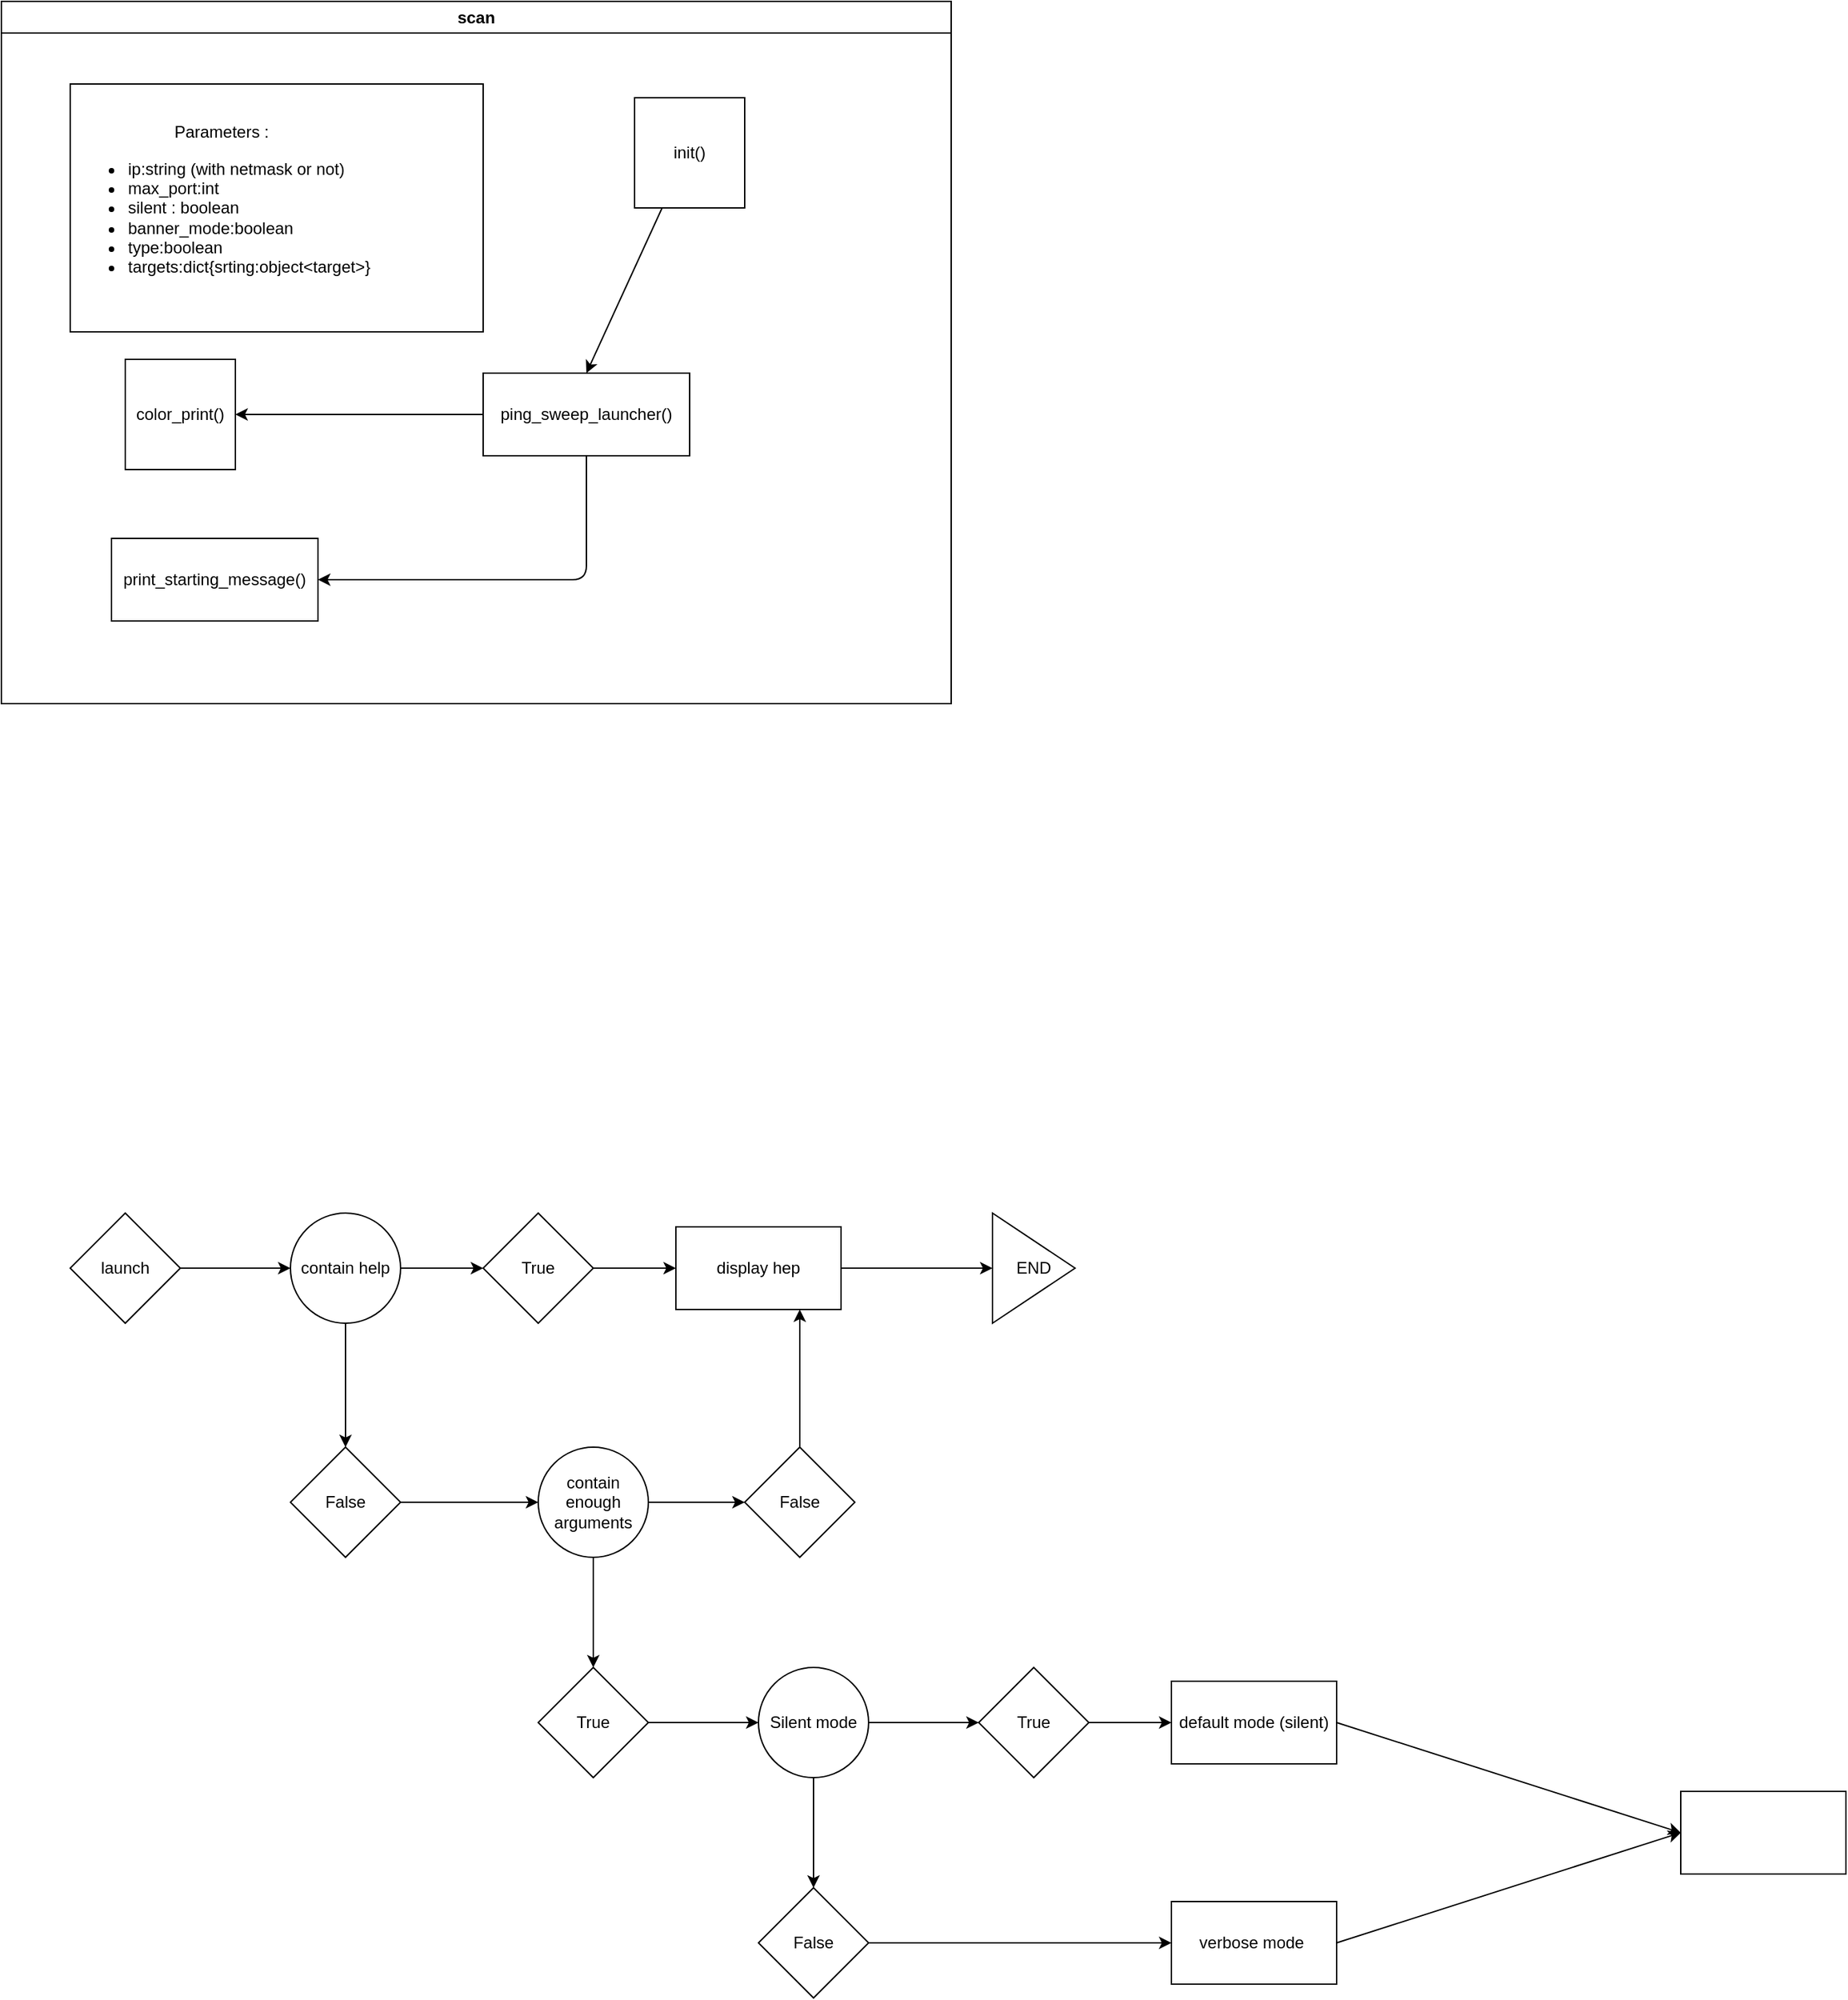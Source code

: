 <mxfile>
    <diagram id="x8KnJ6LP2lOn6D9XeXv0" name="Page-1">
        <mxGraphModel dx="323" dy="1284" grid="1" gridSize="10" guides="1" tooltips="1" connect="1" arrows="1" fold="1" page="1" pageScale="1" pageWidth="850" pageHeight="1100" math="0" shadow="0">
            <root>
                <mxCell id="0"/>
                <mxCell id="1" parent="0"/>
                <mxCell id="3" value="scan" style="swimlane;whiteSpace=wrap;html=1;" parent="1" vertex="1">
                    <mxGeometry x="20" y="-160" width="690" height="510" as="geometry"/>
                </mxCell>
                <mxCell id="52" value="&lt;div style=&quot;text-align: center;&quot;&gt;Parameters :&lt;/div&gt;&lt;ul&gt;&lt;li&gt;&lt;span style=&quot;&quot;&gt;ip:string (with netmask or not)&amp;nbsp;&amp;nbsp;&lt;/span&gt;&lt;/li&gt;&lt;li&gt;&lt;span style=&quot;&quot;&gt;max_port:int&amp;nbsp;&amp;nbsp;&lt;/span&gt;&lt;/li&gt;&lt;li&gt;&lt;span style=&quot;&quot;&gt;silent : boolean&lt;/span&gt;&lt;/li&gt;&lt;li&gt;&lt;span style=&quot;&quot;&gt;banner_mode:boolean&lt;/span&gt;&lt;/li&gt;&lt;li&gt;&lt;span style=&quot;&quot;&gt;type:boolean&lt;/span&gt;&lt;/li&gt;&lt;li style=&quot;&quot;&gt;&lt;span style=&quot;&quot;&gt;targets:dict{srting:object&amp;lt;target&amp;gt;}&lt;/span&gt;&lt;/li&gt;&lt;/ul&gt;" style="rounded=0;whiteSpace=wrap;html=1;align=left;" vertex="1" parent="3">
                    <mxGeometry x="50" y="60" width="300" height="180" as="geometry"/>
                </mxCell>
                <mxCell id="53" value="color_print()" style="whiteSpace=wrap;html=1;aspect=fixed;" vertex="1" parent="3">
                    <mxGeometry x="90" y="260" width="80" height="80" as="geometry"/>
                </mxCell>
                <mxCell id="55" value="print_starting_message()" style="rounded=0;whiteSpace=wrap;html=1;" vertex="1" parent="3">
                    <mxGeometry x="80" y="390" width="150" height="60" as="geometry"/>
                </mxCell>
                <mxCell id="59" style="edgeStyle=none;html=1;exitX=0;exitY=0.5;exitDx=0;exitDy=0;entryX=1;entryY=0.5;entryDx=0;entryDy=0;" edge="1" parent="3" source="56" target="53">
                    <mxGeometry relative="1" as="geometry"/>
                </mxCell>
                <mxCell id="61" style="edgeStyle=none;html=1;exitX=0.5;exitY=1;exitDx=0;exitDy=0;entryX=1;entryY=0.5;entryDx=0;entryDy=0;" edge="1" parent="3" source="56" target="55">
                    <mxGeometry relative="1" as="geometry">
                        <Array as="points">
                            <mxPoint x="425" y="420"/>
                        </Array>
                    </mxGeometry>
                </mxCell>
                <mxCell id="56" value="ping_sweep_launcher()" style="whiteSpace=wrap;html=1;" vertex="1" parent="3">
                    <mxGeometry x="350" y="270" width="150" height="60" as="geometry"/>
                </mxCell>
                <mxCell id="58" style="edgeStyle=none;html=1;exitX=0.25;exitY=1;exitDx=0;exitDy=0;entryX=0.5;entryY=0;entryDx=0;entryDy=0;" edge="1" parent="3" source="57" target="56">
                    <mxGeometry relative="1" as="geometry"/>
                </mxCell>
                <mxCell id="57" value="init()" style="whiteSpace=wrap;html=1;aspect=fixed;" vertex="1" parent="3">
                    <mxGeometry x="460" y="70" width="80" height="80" as="geometry"/>
                </mxCell>
                <mxCell id="11" value="" style="edgeStyle=none;html=1;" parent="1" source="9" target="10" edge="1">
                    <mxGeometry relative="1" as="geometry"/>
                </mxCell>
                <mxCell id="9" value="launch" style="rhombus;whiteSpace=wrap;html=1;" parent="1" vertex="1">
                    <mxGeometry x="70" y="720" width="80" height="80" as="geometry"/>
                </mxCell>
                <mxCell id="15" value="" style="edgeStyle=none;html=1;" parent="1" source="10" target="14" edge="1">
                    <mxGeometry relative="1" as="geometry"/>
                </mxCell>
                <mxCell id="39" style="edgeStyle=none;html=1;exitX=0.5;exitY=1;exitDx=0;exitDy=0;" parent="1" source="10" target="18" edge="1">
                    <mxGeometry relative="1" as="geometry"/>
                </mxCell>
                <mxCell id="10" value="contain help" style="ellipse;whiteSpace=wrap;html=1;" parent="1" vertex="1">
                    <mxGeometry x="230" y="720" width="80" height="80" as="geometry"/>
                </mxCell>
                <mxCell id="17" value="" style="edgeStyle=none;html=1;" parent="1" source="14" target="16" edge="1">
                    <mxGeometry relative="1" as="geometry"/>
                </mxCell>
                <mxCell id="14" value="True" style="rhombus;whiteSpace=wrap;html=1;" parent="1" vertex="1">
                    <mxGeometry x="370" y="720" width="80" height="80" as="geometry"/>
                </mxCell>
                <mxCell id="46" value="" style="edgeStyle=none;html=1;" parent="1" source="16" target="45" edge="1">
                    <mxGeometry relative="1" as="geometry"/>
                </mxCell>
                <mxCell id="16" value="display hep" style="whiteSpace=wrap;html=1;" parent="1" vertex="1">
                    <mxGeometry x="510" y="730" width="120" height="60" as="geometry"/>
                </mxCell>
                <mxCell id="21" style="edgeStyle=none;html=1;exitX=1;exitY=0.5;exitDx=0;exitDy=0;" parent="1" source="18" target="20" edge="1">
                    <mxGeometry relative="1" as="geometry"/>
                </mxCell>
                <mxCell id="18" value="False" style="rhombus;whiteSpace=wrap;html=1;" parent="1" vertex="1">
                    <mxGeometry x="230" y="890" width="80" height="80" as="geometry"/>
                </mxCell>
                <mxCell id="23" value="" style="edgeStyle=none;html=1;" parent="1" source="20" target="22" edge="1">
                    <mxGeometry relative="1" as="geometry"/>
                </mxCell>
                <mxCell id="26" value="" style="edgeStyle=none;html=1;" parent="1" source="20" target="25" edge="1">
                    <mxGeometry relative="1" as="geometry"/>
                </mxCell>
                <mxCell id="20" value="contain enough arguments" style="ellipse;whiteSpace=wrap;html=1;" parent="1" vertex="1">
                    <mxGeometry x="410" y="890" width="80" height="80" as="geometry"/>
                </mxCell>
                <mxCell id="24" style="edgeStyle=none;html=1;exitX=0.5;exitY=0;exitDx=0;exitDy=0;entryX=0.75;entryY=1;entryDx=0;entryDy=0;" parent="1" source="22" target="16" edge="1">
                    <mxGeometry relative="1" as="geometry">
                        <Array as="points"/>
                    </mxGeometry>
                </mxCell>
                <mxCell id="22" value="False" style="rhombus;whiteSpace=wrap;html=1;" parent="1" vertex="1">
                    <mxGeometry x="560" y="890" width="80" height="80" as="geometry"/>
                </mxCell>
                <mxCell id="28" value="" style="edgeStyle=none;html=1;" parent="1" source="25" target="27" edge="1">
                    <mxGeometry relative="1" as="geometry"/>
                </mxCell>
                <mxCell id="25" value="True" style="rhombus;whiteSpace=wrap;html=1;" parent="1" vertex="1">
                    <mxGeometry x="410" y="1050" width="80" height="80" as="geometry"/>
                </mxCell>
                <mxCell id="34" value="" style="edgeStyle=none;html=1;" parent="1" source="27" target="33" edge="1">
                    <mxGeometry relative="1" as="geometry"/>
                </mxCell>
                <mxCell id="38" value="" style="edgeStyle=none;html=1;" parent="1" source="27" target="37" edge="1">
                    <mxGeometry relative="1" as="geometry"/>
                </mxCell>
                <mxCell id="27" value="Silent mode" style="ellipse;whiteSpace=wrap;html=1;" parent="1" vertex="1">
                    <mxGeometry x="570" y="1050" width="80" height="80" as="geometry"/>
                </mxCell>
                <mxCell id="36" value="" style="edgeStyle=none;html=1;" parent="1" source="33" target="35" edge="1">
                    <mxGeometry relative="1" as="geometry"/>
                </mxCell>
                <mxCell id="33" value="True" style="rhombus;whiteSpace=wrap;html=1;" parent="1" vertex="1">
                    <mxGeometry x="730" y="1050" width="80" height="80" as="geometry"/>
                </mxCell>
                <mxCell id="43" style="edgeStyle=none;html=1;exitX=1;exitY=0.5;exitDx=0;exitDy=0;entryX=0;entryY=0.5;entryDx=0;entryDy=0;" parent="1" source="35" target="44" edge="1">
                    <mxGeometry relative="1" as="geometry">
                        <mxPoint x="1240" y="1170" as="targetPoint"/>
                    </mxGeometry>
                </mxCell>
                <mxCell id="35" value="default mode (silent)" style="whiteSpace=wrap;html=1;" parent="1" vertex="1">
                    <mxGeometry x="870" y="1060" width="120" height="60" as="geometry"/>
                </mxCell>
                <mxCell id="41" value="" style="edgeStyle=none;html=1;" parent="1" source="37" target="40" edge="1">
                    <mxGeometry relative="1" as="geometry"/>
                </mxCell>
                <mxCell id="37" value="False" style="rhombus;whiteSpace=wrap;html=1;" parent="1" vertex="1">
                    <mxGeometry x="570" y="1210" width="80" height="80" as="geometry"/>
                </mxCell>
                <mxCell id="42" style="edgeStyle=none;html=1;exitX=1;exitY=0.5;exitDx=0;exitDy=0;entryX=0;entryY=0.5;entryDx=0;entryDy=0;" parent="1" source="40" target="44" edge="1">
                    <mxGeometry relative="1" as="geometry">
                        <mxPoint x="1240" y="1170" as="targetPoint"/>
                    </mxGeometry>
                </mxCell>
                <mxCell id="40" value="verbose mode&amp;nbsp;" style="whiteSpace=wrap;html=1;" parent="1" vertex="1">
                    <mxGeometry x="870" y="1220" width="120" height="60" as="geometry"/>
                </mxCell>
                <mxCell id="44" value="" style="whiteSpace=wrap;html=1;" parent="1" vertex="1">
                    <mxGeometry x="1240" y="1140" width="120" height="60" as="geometry"/>
                </mxCell>
                <mxCell id="45" value="END" style="triangle;whiteSpace=wrap;html=1;" parent="1" vertex="1">
                    <mxGeometry x="740" y="720" width="60" height="80" as="geometry"/>
                </mxCell>
            </root>
        </mxGraphModel>
    </diagram>
</mxfile>